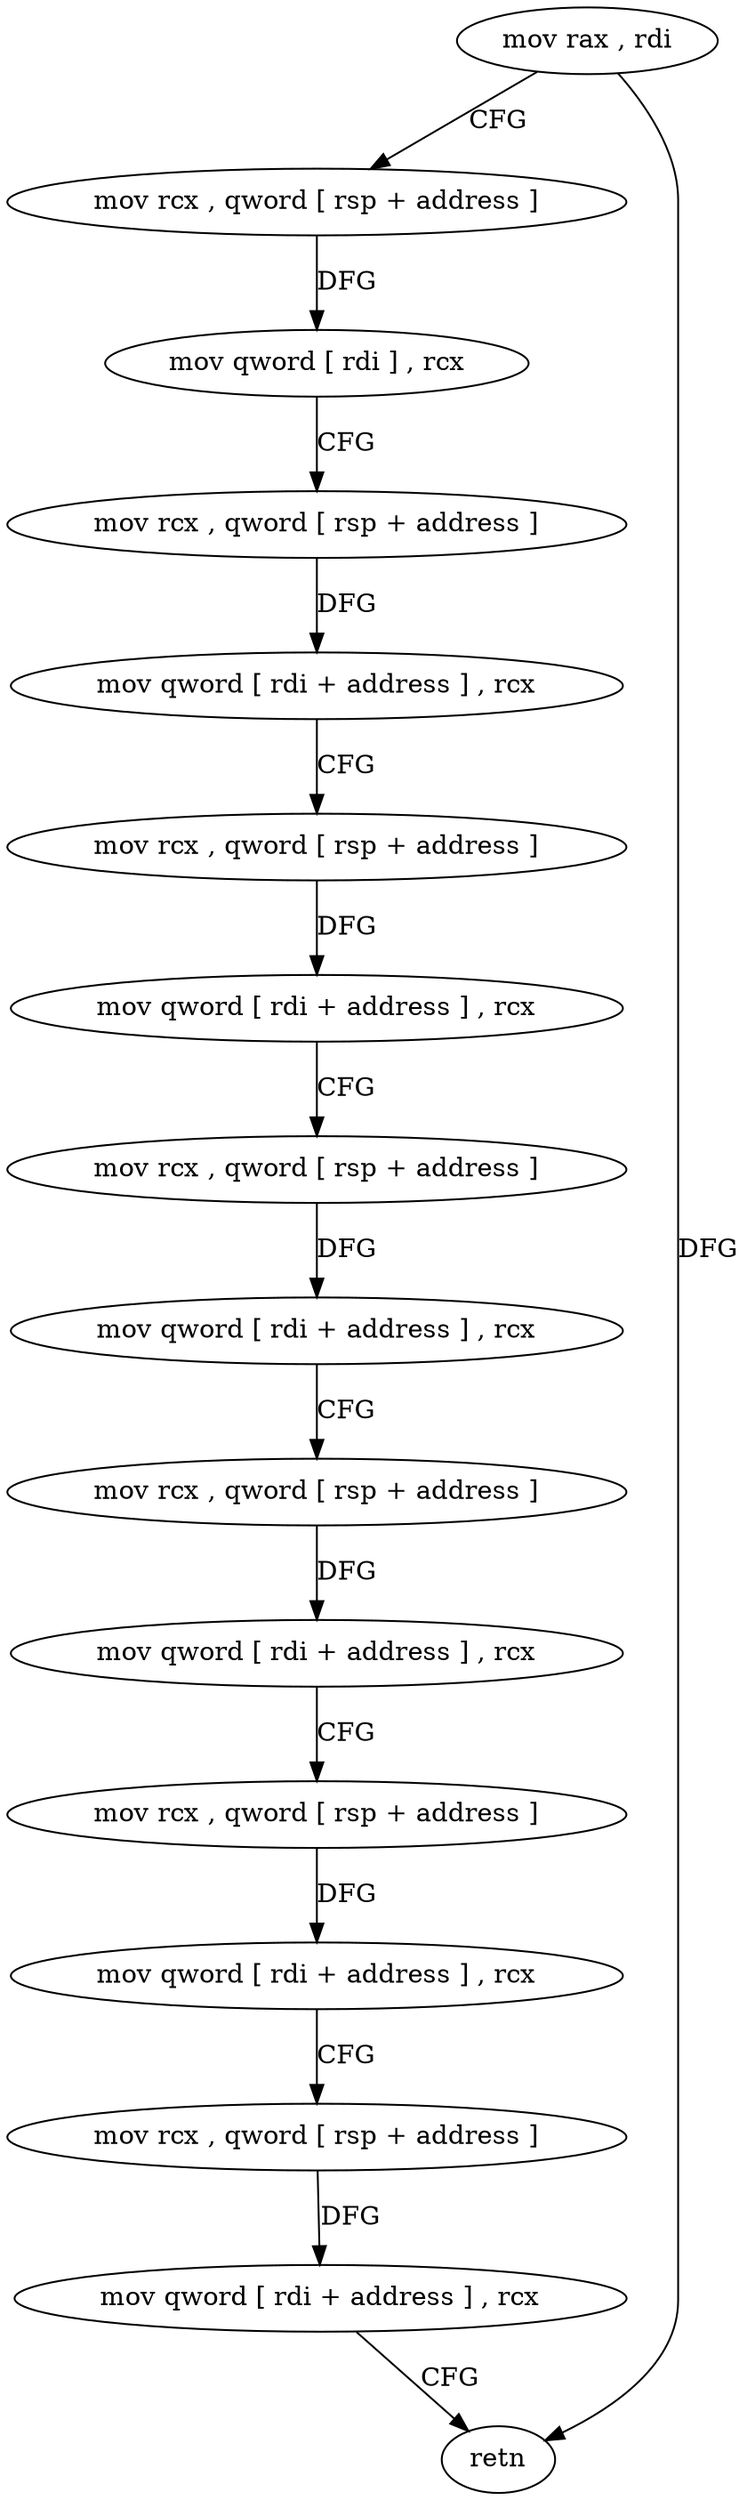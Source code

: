 digraph "func" {
"76016" [label = "mov rax , rdi" ]
"76019" [label = "mov rcx , qword [ rsp + address ]" ]
"76024" [label = "mov qword [ rdi ] , rcx" ]
"76027" [label = "mov rcx , qword [ rsp + address ]" ]
"76032" [label = "mov qword [ rdi + address ] , rcx" ]
"76036" [label = "mov rcx , qword [ rsp + address ]" ]
"76041" [label = "mov qword [ rdi + address ] , rcx" ]
"76045" [label = "mov rcx , qword [ rsp + address ]" ]
"76050" [label = "mov qword [ rdi + address ] , rcx" ]
"76054" [label = "mov rcx , qword [ rsp + address ]" ]
"76059" [label = "mov qword [ rdi + address ] , rcx" ]
"76063" [label = "mov rcx , qword [ rsp + address ]" ]
"76068" [label = "mov qword [ rdi + address ] , rcx" ]
"76072" [label = "mov rcx , qword [ rsp + address ]" ]
"76077" [label = "mov qword [ rdi + address ] , rcx" ]
"76081" [label = "retn" ]
"76016" -> "76019" [ label = "CFG" ]
"76016" -> "76081" [ label = "DFG" ]
"76019" -> "76024" [ label = "DFG" ]
"76024" -> "76027" [ label = "CFG" ]
"76027" -> "76032" [ label = "DFG" ]
"76032" -> "76036" [ label = "CFG" ]
"76036" -> "76041" [ label = "DFG" ]
"76041" -> "76045" [ label = "CFG" ]
"76045" -> "76050" [ label = "DFG" ]
"76050" -> "76054" [ label = "CFG" ]
"76054" -> "76059" [ label = "DFG" ]
"76059" -> "76063" [ label = "CFG" ]
"76063" -> "76068" [ label = "DFG" ]
"76068" -> "76072" [ label = "CFG" ]
"76072" -> "76077" [ label = "DFG" ]
"76077" -> "76081" [ label = "CFG" ]
}

